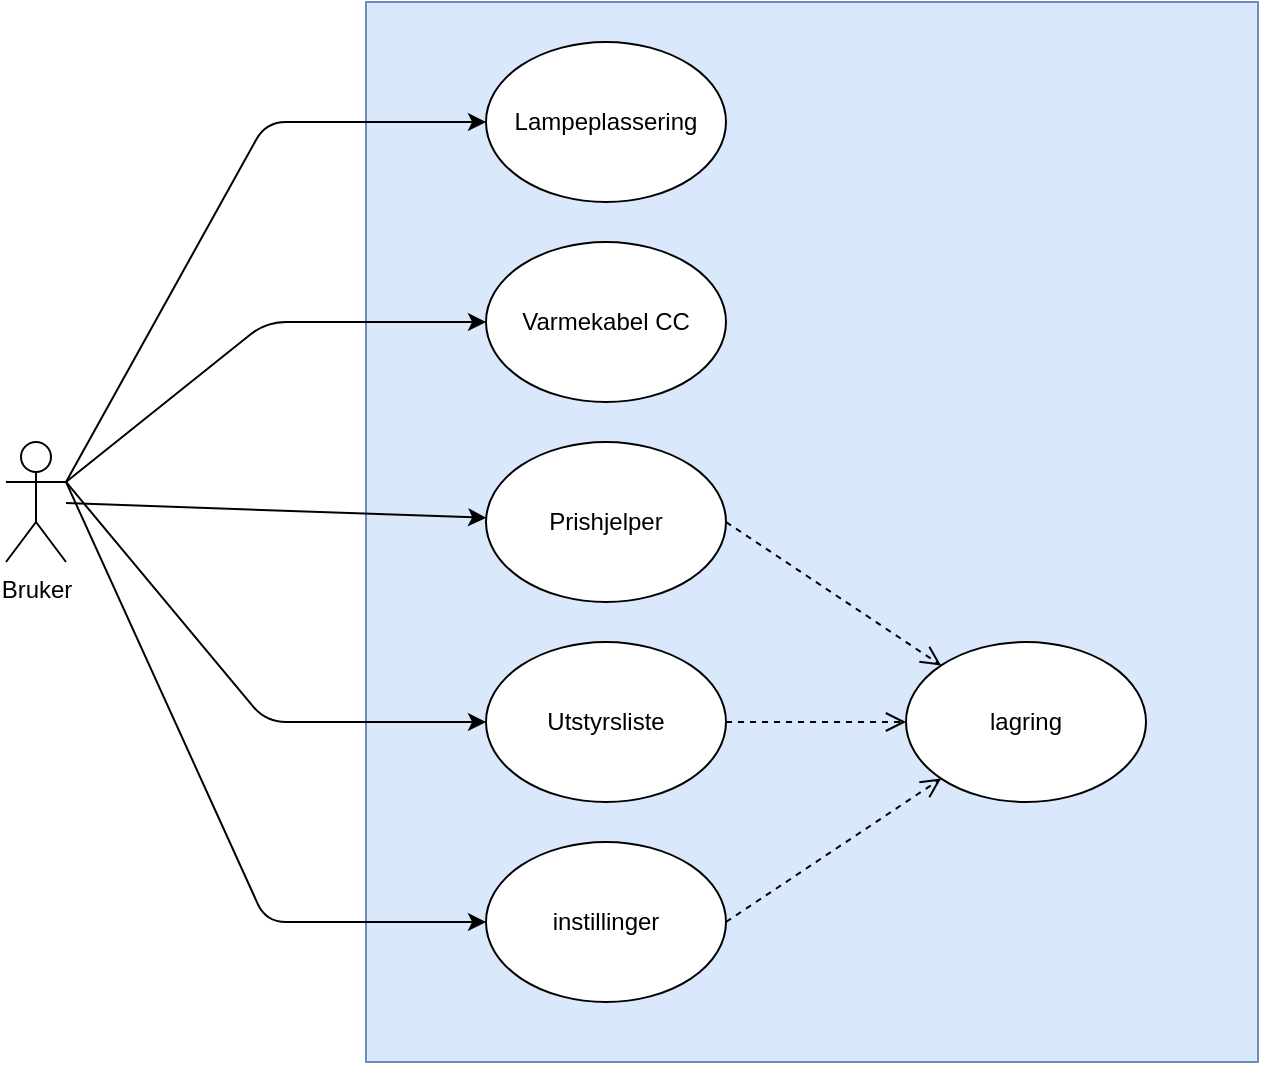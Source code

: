 <mxfile version="13.1.9" type="github">
  <diagram id="Gw2cvcBUTN6nHkoxgNHv" name="Page-1">
    <mxGraphModel dx="1422" dy="794" grid="1" gridSize="10" guides="1" tooltips="1" connect="1" arrows="1" fold="1" page="1" pageScale="1" pageWidth="827" pageHeight="1169" math="0" shadow="0">
      <root>
        <mxCell id="0" />
        <mxCell id="1" parent="0" />
        <mxCell id="huKRcMz7WkF6DCZG_Hzh-1" value="Bruker" style="shape=umlActor;verticalLabelPosition=bottom;labelBackgroundColor=#ffffff;verticalAlign=top;html=1;outlineConnect=0;" parent="1" vertex="1">
          <mxGeometry x="150" y="320" width="30" height="60" as="geometry" />
        </mxCell>
        <mxCell id="huKRcMz7WkF6DCZG_Hzh-2" value="" style="rounded=0;whiteSpace=wrap;html=1;fillColor=#dae8fc;strokeColor=#6c8ebf;" parent="1" vertex="1">
          <mxGeometry x="330" y="100" width="446" height="530" as="geometry" />
        </mxCell>
        <mxCell id="huKRcMz7WkF6DCZG_Hzh-5" value="Lampeplassering" style="ellipse;whiteSpace=wrap;html=1;" parent="1" vertex="1">
          <mxGeometry x="390" y="120" width="120" height="80" as="geometry" />
        </mxCell>
        <mxCell id="huKRcMz7WkF6DCZG_Hzh-6" value="Varmekabel CC" style="ellipse;whiteSpace=wrap;html=1;" parent="1" vertex="1">
          <mxGeometry x="390" y="220" width="120" height="80" as="geometry" />
        </mxCell>
        <mxCell id="huKRcMz7WkF6DCZG_Hzh-7" value="Utstyrsliste" style="ellipse;whiteSpace=wrap;html=1;" parent="1" vertex="1">
          <mxGeometry x="390" y="420" width="120" height="80" as="geometry" />
        </mxCell>
        <mxCell id="huKRcMz7WkF6DCZG_Hzh-8" value="instillinger" style="ellipse;whiteSpace=wrap;html=1;" parent="1" vertex="1">
          <mxGeometry x="390" y="520" width="120" height="80" as="geometry" />
        </mxCell>
        <mxCell id="huKRcMz7WkF6DCZG_Hzh-9" value="" style="endArrow=classic;html=1;exitX=1;exitY=0.333;exitDx=0;exitDy=0;exitPerimeter=0;entryX=0;entryY=0.5;entryDx=0;entryDy=0;" parent="1" source="huKRcMz7WkF6DCZG_Hzh-1" target="huKRcMz7WkF6DCZG_Hzh-5" edge="1">
          <mxGeometry width="50" height="50" relative="1" as="geometry">
            <mxPoint x="160" y="250" as="sourcePoint" />
            <mxPoint x="210" y="200" as="targetPoint" />
            <Array as="points">
              <mxPoint x="280" y="160" />
            </Array>
          </mxGeometry>
        </mxCell>
        <mxCell id="huKRcMz7WkF6DCZG_Hzh-10" value="" style="endArrow=classic;html=1;exitX=1;exitY=0.333;exitDx=0;exitDy=0;exitPerimeter=0;entryX=0;entryY=0.5;entryDx=0;entryDy=0;" parent="1" source="huKRcMz7WkF6DCZG_Hzh-1" target="huKRcMz7WkF6DCZG_Hzh-6" edge="1">
          <mxGeometry width="50" height="50" relative="1" as="geometry">
            <mxPoint x="50" y="340" as="sourcePoint" />
            <mxPoint x="100" y="290" as="targetPoint" />
            <Array as="points">
              <mxPoint x="280" y="260" />
            </Array>
          </mxGeometry>
        </mxCell>
        <mxCell id="huKRcMz7WkF6DCZG_Hzh-11" value="" style="endArrow=classic;html=1;entryX=0;entryY=0.5;entryDx=0;entryDy=0;exitX=1;exitY=0.333;exitDx=0;exitDy=0;exitPerimeter=0;" parent="1" source="huKRcMz7WkF6DCZG_Hzh-1" target="huKRcMz7WkF6DCZG_Hzh-7" edge="1">
          <mxGeometry width="50" height="50" relative="1" as="geometry">
            <mxPoint x="90" y="550" as="sourcePoint" />
            <mxPoint x="140" y="500" as="targetPoint" />
            <Array as="points">
              <mxPoint x="280" y="460" />
            </Array>
          </mxGeometry>
        </mxCell>
        <mxCell id="huKRcMz7WkF6DCZG_Hzh-12" value="" style="endArrow=classic;html=1;exitX=1;exitY=0.333;exitDx=0;exitDy=0;exitPerimeter=0;entryX=0;entryY=0.5;entryDx=0;entryDy=0;" parent="1" source="huKRcMz7WkF6DCZG_Hzh-1" target="huKRcMz7WkF6DCZG_Hzh-8" edge="1">
          <mxGeometry width="50" height="50" relative="1" as="geometry">
            <mxPoint x="140" y="680" as="sourcePoint" />
            <mxPoint x="190" y="630" as="targetPoint" />
            <Array as="points">
              <mxPoint x="280" y="560" />
            </Array>
          </mxGeometry>
        </mxCell>
        <mxCell id="huKRcMz7WkF6DCZG_Hzh-14" value="lagring" style="ellipse;whiteSpace=wrap;html=1;" parent="1" vertex="1">
          <mxGeometry x="600" y="420" width="120" height="80" as="geometry" />
        </mxCell>
        <mxCell id="huKRcMz7WkF6DCZG_Hzh-15" value="" style="html=1;verticalAlign=bottom;endArrow=open;dashed=1;endSize=8;exitX=1;exitY=0.5;exitDx=0;exitDy=0;entryX=0;entryY=1;entryDx=0;entryDy=0;" parent="1" source="huKRcMz7WkF6DCZG_Hzh-8" target="huKRcMz7WkF6DCZG_Hzh-14" edge="1">
          <mxGeometry x="-1" y="-195" relative="1" as="geometry">
            <mxPoint x="210" y="640" as="sourcePoint" />
            <mxPoint x="130" y="640" as="targetPoint" />
            <mxPoint x="-44" y="20" as="offset" />
          </mxGeometry>
        </mxCell>
        <mxCell id="huKRcMz7WkF6DCZG_Hzh-16" value="" style="html=1;verticalAlign=bottom;endArrow=open;dashed=1;endSize=8;exitX=1;exitY=0.5;exitDx=0;exitDy=0;entryX=0;entryY=0.5;entryDx=0;entryDy=0;" parent="1" source="huKRcMz7WkF6DCZG_Hzh-7" target="huKRcMz7WkF6DCZG_Hzh-14" edge="1">
          <mxGeometry x="-1" y="-195" relative="1" as="geometry">
            <mxPoint x="520" y="554.5" as="sourcePoint" />
            <mxPoint x="577.574" y="518.284" as="targetPoint" />
            <mxPoint x="-44" y="20" as="offset" />
          </mxGeometry>
        </mxCell>
        <mxCell id="U7UoZdtOcDdDpfqkcxBa-1" value="Prishjelper" style="ellipse;whiteSpace=wrap;html=1;" parent="1" vertex="1">
          <mxGeometry x="390" y="320" width="120" height="80" as="geometry" />
        </mxCell>
        <mxCell id="U7UoZdtOcDdDpfqkcxBa-5" value="" style="endArrow=classic;html=1;" parent="1" source="huKRcMz7WkF6DCZG_Hzh-1" target="U7UoZdtOcDdDpfqkcxBa-1" edge="1">
          <mxGeometry width="50" height="50" relative="1" as="geometry">
            <mxPoint x="190" y="350" as="sourcePoint" />
            <mxPoint x="400" y="240" as="targetPoint" />
            <Array as="points" />
          </mxGeometry>
        </mxCell>
        <mxCell id="U7UoZdtOcDdDpfqkcxBa-7" value="" style="html=1;verticalAlign=bottom;endArrow=open;dashed=1;endSize=8;exitX=1;exitY=0.5;exitDx=0;exitDy=0;" parent="1" source="U7UoZdtOcDdDpfqkcxBa-1" target="huKRcMz7WkF6DCZG_Hzh-14" edge="1">
          <mxGeometry x="-1" y="-195" relative="1" as="geometry">
            <mxPoint x="520" y="470" as="sourcePoint" />
            <mxPoint x="578" y="480" as="targetPoint" />
            <mxPoint x="-44" y="20" as="offset" />
          </mxGeometry>
        </mxCell>
      </root>
    </mxGraphModel>
  </diagram>
</mxfile>

